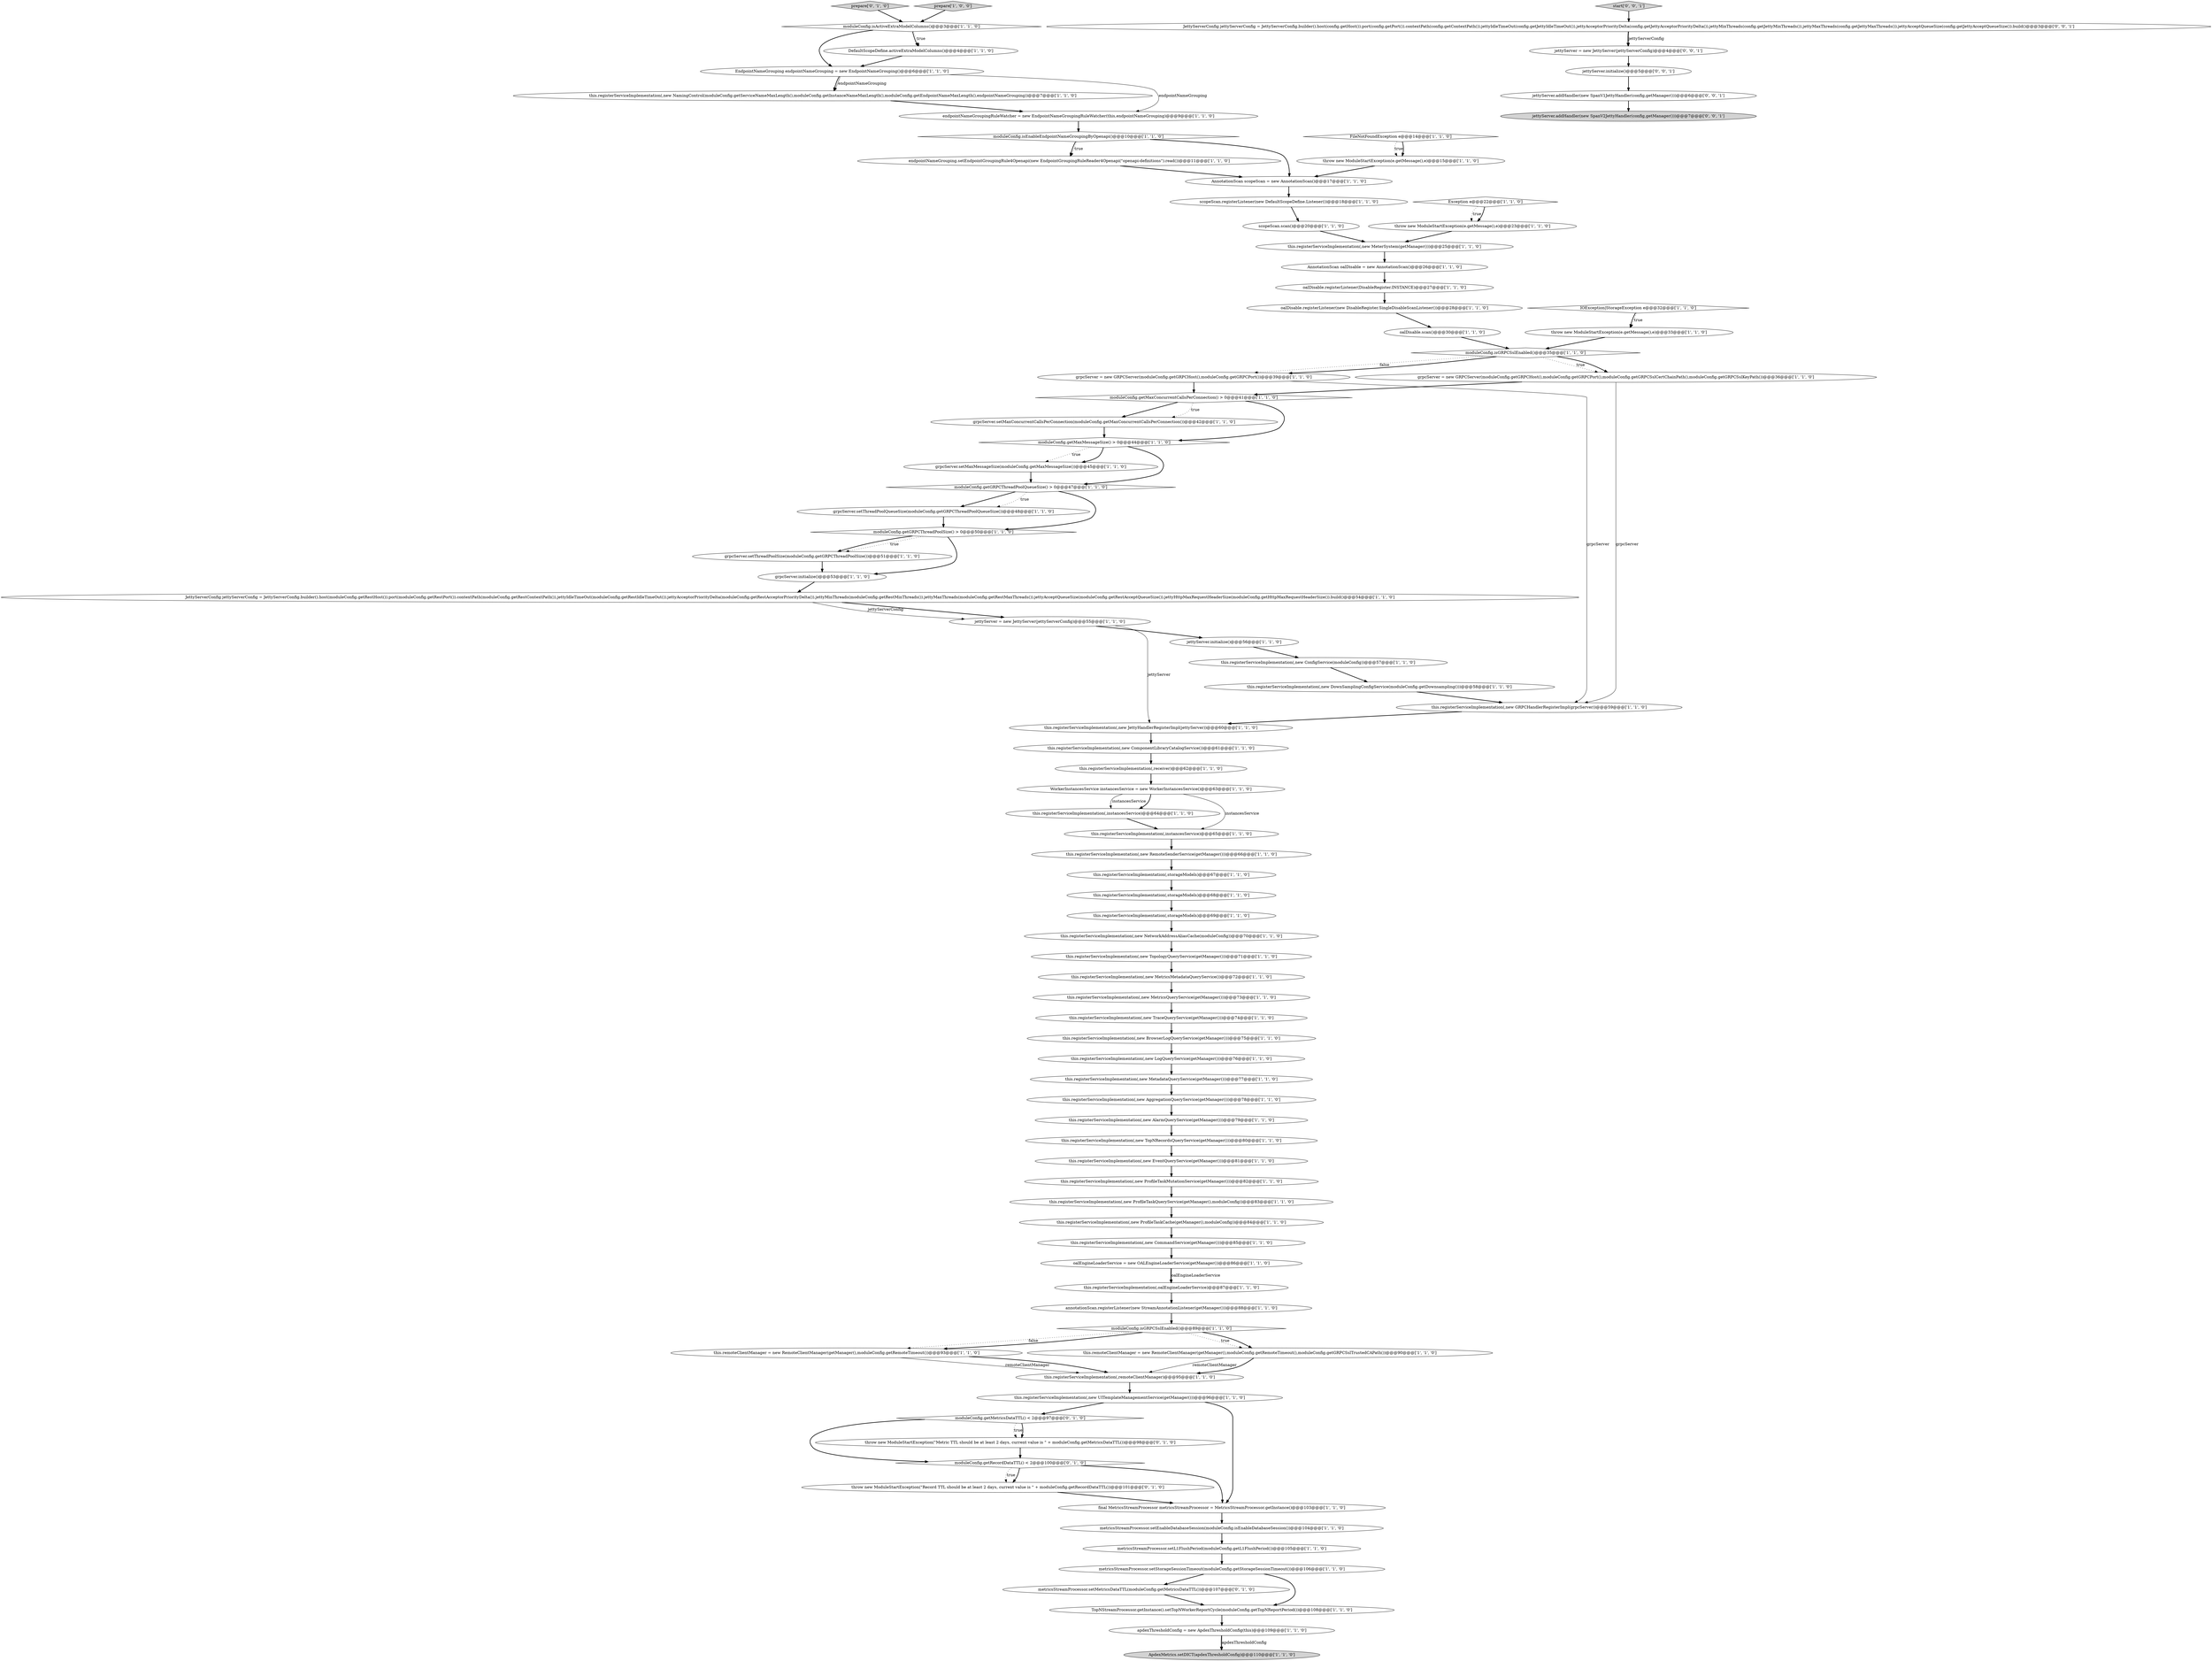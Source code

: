 digraph {
4 [style = filled, label = "scopeScan.scan()@@@20@@@['1', '1', '0']", fillcolor = white, shape = ellipse image = "AAA0AAABBB1BBB"];
87 [style = filled, label = "JettyServerConfig jettyServerConfig = JettyServerConfig.builder().host(config.getHost()).port(config.getPort()).contextPath(config.getContextPath()).jettyIdleTimeOut(config.getJettyIdleTimeOut()).jettyAcceptorPriorityDelta(config.getJettyAcceptorPriorityDelta()).jettyMinThreads(config.getJettyMinThreads()).jettyMaxThreads(config.getJettyMaxThreads()).jettyAcceptQueueSize(config.getJettyAcceptQueueSize()).build()@@@3@@@['0', '0', '1']", fillcolor = white, shape = ellipse image = "AAA0AAABBB3BBB"];
42 [style = filled, label = "this.remoteClientManager = new RemoteClientManager(getManager(),moduleConfig.getRemoteTimeout())@@@93@@@['1', '1', '0']", fillcolor = white, shape = ellipse image = "AAA0AAABBB1BBB"];
56 [style = filled, label = "ApdexMetrics.setDICT(apdexThresholdConfig)@@@110@@@['1', '1', '0']", fillcolor = lightgray, shape = ellipse image = "AAA0AAABBB1BBB"];
41 [style = filled, label = "this.registerServiceImplementation(,storageModels)@@@67@@@['1', '1', '0']", fillcolor = white, shape = ellipse image = "AAA0AAABBB1BBB"];
60 [style = filled, label = "moduleConfig.isEnableEndpointNameGroupingByOpenapi()@@@10@@@['1', '1', '0']", fillcolor = white, shape = diamond image = "AAA0AAABBB1BBB"];
38 [style = filled, label = "grpcServer.setThreadPoolSize(moduleConfig.getGRPCThreadPoolSize())@@@51@@@['1', '1', '0']", fillcolor = white, shape = ellipse image = "AAA0AAABBB1BBB"];
48 [style = filled, label = "grpcServer = new GRPCServer(moduleConfig.getGRPCHost(),moduleConfig.getGRPCPort(),moduleConfig.getGRPCSslCertChainPath(),moduleConfig.getGRPCSslKeyPath())@@@36@@@['1', '1', '0']", fillcolor = white, shape = ellipse image = "AAA0AAABBB1BBB"];
51 [style = filled, label = "JettyServerConfig jettyServerConfig = JettyServerConfig.builder().host(moduleConfig.getRestHost()).port(moduleConfig.getRestPort()).contextPath(moduleConfig.getRestContextPath()).jettyIdleTimeOut(moduleConfig.getRestIdleTimeOut()).jettyAcceptorPriorityDelta(moduleConfig.getRestAcceptorPriorityDelta()).jettyMinThreads(moduleConfig.getRestMinThreads()).jettyMaxThreads(moduleConfig.getRestMaxThreads()).jettyAcceptQueueSize(moduleConfig.getRestAcceptQueueSize()).jettyHttpMaxRequestHeaderSize(moduleConfig.getHttpMaxRequestHeaderSize()).build()@@@54@@@['1', '1', '0']", fillcolor = white, shape = ellipse image = "AAA0AAABBB1BBB"];
92 [style = filled, label = "jettyServer.addHandler(new SpanV2JettyHandler(config,getManager()))@@@7@@@['0', '0', '1']", fillcolor = lightgray, shape = ellipse image = "AAA0AAABBB3BBB"];
76 [style = filled, label = "this.registerServiceImplementation(,new DownSamplingConfigService(moduleConfig.getDownsampling()))@@@58@@@['1', '1', '0']", fillcolor = white, shape = ellipse image = "AAA0AAABBB1BBB"];
8 [style = filled, label = "this.registerServiceImplementation(,instancesService)@@@64@@@['1', '1', '0']", fillcolor = white, shape = ellipse image = "AAA0AAABBB1BBB"];
24 [style = filled, label = "this.registerServiceImplementation(,receiver)@@@62@@@['1', '1', '0']", fillcolor = white, shape = ellipse image = "AAA0AAABBB1BBB"];
31 [style = filled, label = "grpcServer.setMaxMessageSize(moduleConfig.getMaxMessageSize())@@@45@@@['1', '1', '0']", fillcolor = white, shape = ellipse image = "AAA0AAABBB1BBB"];
52 [style = filled, label = "this.registerServiceImplementation(,new TopologyQueryService(getManager()))@@@71@@@['1', '1', '0']", fillcolor = white, shape = ellipse image = "AAA0AAABBB1BBB"];
20 [style = filled, label = "oalEngineLoaderService = new OALEngineLoaderService(getManager())@@@86@@@['1', '1', '0']", fillcolor = white, shape = ellipse image = "AAA0AAABBB1BBB"];
65 [style = filled, label = "this.registerServiceImplementation(,new CommandService(getManager()))@@@85@@@['1', '1', '0']", fillcolor = white, shape = ellipse image = "AAA0AAABBB1BBB"];
7 [style = filled, label = "apdexThresholdConfig = new ApdexThresholdConfig(this)@@@109@@@['1', '1', '0']", fillcolor = white, shape = ellipse image = "AAA0AAABBB1BBB"];
86 [style = filled, label = "moduleConfig.getMetricsDataTTL() < 2@@@97@@@['0', '1', '0']", fillcolor = white, shape = diamond image = "AAA1AAABBB2BBB"];
69 [style = filled, label = "this.registerServiceImplementation(,new NetworkAddressAliasCache(moduleConfig))@@@70@@@['1', '1', '0']", fillcolor = white, shape = ellipse image = "AAA0AAABBB1BBB"];
5 [style = filled, label = "this.registerServiceImplementation(,new MeterSystem(getManager()))@@@25@@@['1', '1', '0']", fillcolor = white, shape = ellipse image = "AAA0AAABBB1BBB"];
36 [style = filled, label = "this.registerServiceImplementation(,new AggregationQueryService(getManager()))@@@78@@@['1', '1', '0']", fillcolor = white, shape = ellipse image = "AAA0AAABBB1BBB"];
64 [style = filled, label = "this.registerServiceImplementation(,new ComponentLibraryCatalogService())@@@61@@@['1', '1', '0']", fillcolor = white, shape = ellipse image = "AAA0AAABBB1BBB"];
85 [style = filled, label = "prepare['0', '1', '0']", fillcolor = lightgray, shape = diamond image = "AAA0AAABBB2BBB"];
2 [style = filled, label = "this.registerServiceImplementation(,storageModels)@@@69@@@['1', '1', '0']", fillcolor = white, shape = ellipse image = "AAA0AAABBB1BBB"];
27 [style = filled, label = "moduleConfig.isGRPCSslEnabled()@@@35@@@['1', '1', '0']", fillcolor = white, shape = diamond image = "AAA0AAABBB1BBB"];
71 [style = filled, label = "metricsStreamProcessor.setEnableDatabaseSession(moduleConfig.isEnableDatabaseSession())@@@104@@@['1', '1', '0']", fillcolor = white, shape = ellipse image = "AAA0AAABBB1BBB"];
22 [style = filled, label = "prepare['1', '0', '0']", fillcolor = lightgray, shape = diamond image = "AAA0AAABBB1BBB"];
91 [style = filled, label = "jettyServer.initialize()@@@5@@@['0', '0', '1']", fillcolor = white, shape = ellipse image = "AAA0AAABBB3BBB"];
84 [style = filled, label = "throw new ModuleStartException(\"Metric TTL should be at least 2 days, current value is \" + moduleConfig.getMetricsDataTTL())@@@98@@@['0', '1', '0']", fillcolor = white, shape = ellipse image = "AAA1AAABBB2BBB"];
34 [style = filled, label = "oalDisable.registerListener(new DisableRegister.SingleDisableScanListener())@@@28@@@['1', '1', '0']", fillcolor = white, shape = ellipse image = "AAA0AAABBB1BBB"];
59 [style = filled, label = "jettyServer = new JettyServer(jettyServerConfig)@@@55@@@['1', '1', '0']", fillcolor = white, shape = ellipse image = "AAA0AAABBB1BBB"];
15 [style = filled, label = "WorkerInstancesService instancesService = new WorkerInstancesService()@@@63@@@['1', '1', '0']", fillcolor = white, shape = ellipse image = "AAA0AAABBB1BBB"];
37 [style = filled, label = "metricsStreamProcessor.setL1FlushPeriod(moduleConfig.getL1FlushPeriod())@@@105@@@['1', '1', '0']", fillcolor = white, shape = ellipse image = "AAA0AAABBB1BBB"];
14 [style = filled, label = "grpcServer.setMaxConcurrentCallsPerConnection(moduleConfig.getMaxConcurrentCallsPerConnection())@@@42@@@['1', '1', '0']", fillcolor = white, shape = ellipse image = "AAA0AAABBB1BBB"];
49 [style = filled, label = "grpcServer = new GRPCServer(moduleConfig.getGRPCHost(),moduleConfig.getGRPCPort())@@@39@@@['1', '1', '0']", fillcolor = white, shape = ellipse image = "AAA0AAABBB1BBB"];
75 [style = filled, label = "FileNotFoundException e@@@14@@@['1', '1', '0']", fillcolor = white, shape = diamond image = "AAA0AAABBB1BBB"];
19 [style = filled, label = "this.registerServiceImplementation(,remoteClientManager)@@@95@@@['1', '1', '0']", fillcolor = white, shape = ellipse image = "AAA0AAABBB1BBB"];
35 [style = filled, label = "this.registerServiceImplementation(,new MetadataQueryService(getManager()))@@@77@@@['1', '1', '0']", fillcolor = white, shape = ellipse image = "AAA0AAABBB1BBB"];
43 [style = filled, label = "IOException|StorageException e@@@32@@@['1', '1', '0']", fillcolor = white, shape = diamond image = "AAA0AAABBB1BBB"];
47 [style = filled, label = "this.registerServiceImplementation(,new LogQueryService(getManager()))@@@76@@@['1', '1', '0']", fillcolor = white, shape = ellipse image = "AAA0AAABBB1BBB"];
67 [style = filled, label = "jettyServer.initialize()@@@56@@@['1', '1', '0']", fillcolor = white, shape = ellipse image = "AAA0AAABBB1BBB"];
89 [style = filled, label = "jettyServer.addHandler(new SpanV1JettyHandler(config,getManager()))@@@6@@@['0', '0', '1']", fillcolor = white, shape = ellipse image = "AAA0AAABBB3BBB"];
26 [style = filled, label = "annotationScan.registerListener(new StreamAnnotationListener(getManager()))@@@88@@@['1', '1', '0']", fillcolor = white, shape = ellipse image = "AAA0AAABBB1BBB"];
83 [style = filled, label = "metricsStreamProcessor.setMetricsDataTTL(moduleConfig.getMetricsDataTTL())@@@107@@@['0', '1', '0']", fillcolor = white, shape = ellipse image = "AAA1AAABBB2BBB"];
11 [style = filled, label = "this.registerServiceImplementation(,new RemoteSenderService(getManager()))@@@66@@@['1', '1', '0']", fillcolor = white, shape = ellipse image = "AAA0AAABBB1BBB"];
1 [style = filled, label = "oalDisable.registerListener(DisableRegister.INSTANCE)@@@27@@@['1', '1', '0']", fillcolor = white, shape = ellipse image = "AAA0AAABBB1BBB"];
28 [style = filled, label = "this.registerServiceImplementation(,new MetricsQueryService(getManager()))@@@73@@@['1', '1', '0']", fillcolor = white, shape = ellipse image = "AAA0AAABBB1BBB"];
21 [style = filled, label = "this.registerServiceImplementation(,storageModels)@@@68@@@['1', '1', '0']", fillcolor = white, shape = ellipse image = "AAA0AAABBB1BBB"];
10 [style = filled, label = "this.registerServiceImplementation(,new EventQueryService(getManager()))@@@81@@@['1', '1', '0']", fillcolor = white, shape = ellipse image = "AAA0AAABBB1BBB"];
63 [style = filled, label = "this.registerServiceImplementation(,new AlarmQueryService(getManager()))@@@79@@@['1', '1', '0']", fillcolor = white, shape = ellipse image = "AAA0AAABBB1BBB"];
81 [style = filled, label = "moduleConfig.getRecordDataTTL() < 2@@@100@@@['0', '1', '0']", fillcolor = white, shape = diamond image = "AAA1AAABBB2BBB"];
80 [style = filled, label = "grpcServer.setThreadPoolQueueSize(moduleConfig.getGRPCThreadPoolQueueSize())@@@48@@@['1', '1', '0']", fillcolor = white, shape = ellipse image = "AAA0AAABBB1BBB"];
70 [style = filled, label = "moduleConfig.isActiveExtraModelColumns()@@@3@@@['1', '1', '0']", fillcolor = white, shape = diamond image = "AAA0AAABBB1BBB"];
6 [style = filled, label = "grpcServer.initialize()@@@53@@@['1', '1', '0']", fillcolor = white, shape = ellipse image = "AAA0AAABBB1BBB"];
79 [style = filled, label = "oalDisable.scan()@@@30@@@['1', '1', '0']", fillcolor = white, shape = ellipse image = "AAA0AAABBB1BBB"];
3 [style = filled, label = "final MetricsStreamProcessor metricsStreamProcessor = MetricsStreamProcessor.getInstance()@@@103@@@['1', '1', '0']", fillcolor = white, shape = ellipse image = "AAA0AAABBB1BBB"];
0 [style = filled, label = "this.registerServiceImplementation(,instancesService)@@@65@@@['1', '1', '0']", fillcolor = white, shape = ellipse image = "AAA0AAABBB1BBB"];
66 [style = filled, label = "this.registerServiceImplementation(,new TopNRecordsQueryService(getManager()))@@@80@@@['1', '1', '0']", fillcolor = white, shape = ellipse image = "AAA0AAABBB1BBB"];
88 [style = filled, label = "jettyServer = new JettyServer(jettyServerConfig)@@@4@@@['0', '0', '1']", fillcolor = white, shape = ellipse image = "AAA0AAABBB3BBB"];
17 [style = filled, label = "moduleConfig.getGRPCThreadPoolQueueSize() > 0@@@47@@@['1', '1', '0']", fillcolor = white, shape = diamond image = "AAA0AAABBB1BBB"];
72 [style = filled, label = "Exception e@@@22@@@['1', '1', '0']", fillcolor = white, shape = diamond image = "AAA0AAABBB1BBB"];
58 [style = filled, label = "endpointNameGroupingRuleWatcher = new EndpointNameGroupingRuleWatcher(this,endpointNameGrouping)@@@9@@@['1', '1', '0']", fillcolor = white, shape = ellipse image = "AAA0AAABBB1BBB"];
23 [style = filled, label = "this.remoteClientManager = new RemoteClientManager(getManager(),moduleConfig.getRemoteTimeout(),moduleConfig.getGRPCSslTrustedCAPath())@@@90@@@['1', '1', '0']", fillcolor = white, shape = ellipse image = "AAA0AAABBB1BBB"];
78 [style = filled, label = "scopeScan.registerListener(new DefaultScopeDefine.Listener())@@@18@@@['1', '1', '0']", fillcolor = white, shape = ellipse image = "AAA0AAABBB1BBB"];
30 [style = filled, label = "AnnotationScan oalDisable = new AnnotationScan()@@@26@@@['1', '1', '0']", fillcolor = white, shape = ellipse image = "AAA0AAABBB1BBB"];
45 [style = filled, label = "this.registerServiceImplementation(,new ProfileTaskQueryService(getManager(),moduleConfig))@@@83@@@['1', '1', '0']", fillcolor = white, shape = ellipse image = "AAA0AAABBB1BBB"];
57 [style = filled, label = "this.registerServiceImplementation(,new NamingControl(moduleConfig.getServiceNameMaxLength(),moduleConfig.getInstanceNameMaxLength(),moduleConfig.getEndpointNameMaxLength(),endpointNameGrouping))@@@7@@@['1', '1', '0']", fillcolor = white, shape = ellipse image = "AAA0AAABBB1BBB"];
44 [style = filled, label = "this.registerServiceImplementation(,new JettyHandlerRegisterImpl(jettyServer))@@@60@@@['1', '1', '0']", fillcolor = white, shape = ellipse image = "AAA0AAABBB1BBB"];
61 [style = filled, label = "moduleConfig.getMaxConcurrentCallsPerConnection() > 0@@@41@@@['1', '1', '0']", fillcolor = white, shape = diamond image = "AAA0AAABBB1BBB"];
55 [style = filled, label = "this.registerServiceImplementation(,new MetricsMetadataQueryService())@@@72@@@['1', '1', '0']", fillcolor = white, shape = ellipse image = "AAA0AAABBB1BBB"];
53 [style = filled, label = "EndpointNameGrouping endpointNameGrouping = new EndpointNameGrouping()@@@6@@@['1', '1', '0']", fillcolor = white, shape = ellipse image = "AAA0AAABBB1BBB"];
68 [style = filled, label = "metricsStreamProcessor.setStorageSessionTimeout(moduleConfig.getStorageSessionTimeout())@@@106@@@['1', '1', '0']", fillcolor = white, shape = ellipse image = "AAA0AAABBB1BBB"];
82 [style = filled, label = "throw new ModuleStartException(\"Record TTL should be at least 2 days, current value is \" + moduleConfig.getRecordDataTTL())@@@101@@@['0', '1', '0']", fillcolor = white, shape = ellipse image = "AAA1AAABBB2BBB"];
39 [style = filled, label = "moduleConfig.getGRPCThreadPoolSize() > 0@@@50@@@['1', '1', '0']", fillcolor = white, shape = diamond image = "AAA0AAABBB1BBB"];
54 [style = filled, label = "moduleConfig.isGRPCSslEnabled()@@@89@@@['1', '1', '0']", fillcolor = white, shape = diamond image = "AAA0AAABBB1BBB"];
16 [style = filled, label = "this.registerServiceImplementation(,new GRPCHandlerRegisterImpl(grpcServer))@@@59@@@['1', '1', '0']", fillcolor = white, shape = ellipse image = "AAA0AAABBB1BBB"];
90 [style = filled, label = "start['0', '0', '1']", fillcolor = lightgray, shape = diamond image = "AAA0AAABBB3BBB"];
62 [style = filled, label = "endpointNameGrouping.setEndpointGroupingRule4Openapi(new EndpointGroupingRuleReader4Openapi(\"openapi-definitions\").read())@@@11@@@['1', '1', '0']", fillcolor = white, shape = ellipse image = "AAA0AAABBB1BBB"];
13 [style = filled, label = "throw new ModuleStartException(e.getMessage(),e)@@@15@@@['1', '1', '0']", fillcolor = white, shape = ellipse image = "AAA0AAABBB1BBB"];
32 [style = filled, label = "this.registerServiceImplementation(,new ProfileTaskMutationService(getManager()))@@@82@@@['1', '1', '0']", fillcolor = white, shape = ellipse image = "AAA0AAABBB1BBB"];
46 [style = filled, label = "this.registerServiceImplementation(,new BrowserLogQueryService(getManager()))@@@75@@@['1', '1', '0']", fillcolor = white, shape = ellipse image = "AAA0AAABBB1BBB"];
40 [style = filled, label = "this.registerServiceImplementation(,new ProfileTaskCache(getManager(),moduleConfig))@@@84@@@['1', '1', '0']", fillcolor = white, shape = ellipse image = "AAA0AAABBB1BBB"];
73 [style = filled, label = "DefaultScopeDefine.activeExtraModelColumns()@@@4@@@['1', '1', '0']", fillcolor = white, shape = ellipse image = "AAA0AAABBB1BBB"];
25 [style = filled, label = "this.registerServiceImplementation(,new TraceQueryService(getManager()))@@@74@@@['1', '1', '0']", fillcolor = white, shape = ellipse image = "AAA0AAABBB1BBB"];
74 [style = filled, label = "throw new ModuleStartException(e.getMessage(),e)@@@33@@@['1', '1', '0']", fillcolor = white, shape = ellipse image = "AAA0AAABBB1BBB"];
29 [style = filled, label = "this.registerServiceImplementation(,oalEngineLoaderService)@@@87@@@['1', '1', '0']", fillcolor = white, shape = ellipse image = "AAA0AAABBB1BBB"];
77 [style = filled, label = "TopNStreamProcessor.getInstance().setTopNWorkerReportCycle(moduleConfig.getTopNReportPeriod())@@@108@@@['1', '1', '0']", fillcolor = white, shape = ellipse image = "AAA0AAABBB1BBB"];
18 [style = filled, label = "this.registerServiceImplementation(,new ConfigService(moduleConfig))@@@57@@@['1', '1', '0']", fillcolor = white, shape = ellipse image = "AAA0AAABBB1BBB"];
12 [style = filled, label = "this.registerServiceImplementation(,new UITemplateManagementService(getManager()))@@@96@@@['1', '1', '0']", fillcolor = white, shape = ellipse image = "AAA0AAABBB1BBB"];
9 [style = filled, label = "throw new ModuleStartException(e.getMessage(),e)@@@23@@@['1', '1', '0']", fillcolor = white, shape = ellipse image = "AAA0AAABBB1BBB"];
50 [style = filled, label = "moduleConfig.getMaxMessageSize() > 0@@@44@@@['1', '1', '0']", fillcolor = white, shape = diamond image = "AAA0AAABBB1BBB"];
33 [style = filled, label = "AnnotationScan scopeScan = new AnnotationScan()@@@17@@@['1', '1', '0']", fillcolor = white, shape = ellipse image = "AAA0AAABBB1BBB"];
76->16 [style = bold, label=""];
82->3 [style = bold, label=""];
62->33 [style = bold, label=""];
60->62 [style = dotted, label="true"];
46->47 [style = bold, label=""];
38->6 [style = bold, label=""];
53->57 [style = solid, label="endpointNameGrouping"];
39->38 [style = dotted, label="true"];
54->23 [style = dotted, label="true"];
81->82 [style = bold, label=""];
52->55 [style = bold, label=""];
51->59 [style = bold, label=""];
6->51 [style = bold, label=""];
74->27 [style = bold, label=""];
7->56 [style = bold, label=""];
83->77 [style = bold, label=""];
77->7 [style = bold, label=""];
54->42 [style = dotted, label="false"];
23->19 [style = solid, label="remoteClientManager"];
41->21 [style = bold, label=""];
25->46 [style = bold, label=""];
17->39 [style = bold, label=""];
75->13 [style = dotted, label="true"];
22->70 [style = bold, label=""];
15->8 [style = bold, label=""];
68->83 [style = bold, label=""];
43->74 [style = bold, label=""];
12->86 [style = bold, label=""];
50->17 [style = bold, label=""];
85->70 [style = bold, label=""];
2->69 [style = bold, label=""];
26->54 [style = bold, label=""];
42->19 [style = solid, label="remoteClientManager"];
65->20 [style = bold, label=""];
49->16 [style = solid, label="grpcServer"];
86->84 [style = dotted, label="true"];
0->11 [style = bold, label=""];
50->31 [style = bold, label=""];
86->84 [style = bold, label=""];
87->88 [style = bold, label=""];
51->59 [style = solid, label="jettyServerConfig"];
70->73 [style = dotted, label="true"];
63->66 [style = bold, label=""];
55->28 [style = bold, label=""];
72->9 [style = dotted, label="true"];
17->80 [style = dotted, label="true"];
59->67 [style = bold, label=""];
59->44 [style = solid, label="jettyServer"];
31->17 [style = bold, label=""];
64->24 [style = bold, label=""];
91->89 [style = bold, label=""];
68->77 [style = bold, label=""];
35->36 [style = bold, label=""];
20->29 [style = bold, label=""];
37->68 [style = bold, label=""];
72->9 [style = bold, label=""];
1->34 [style = bold, label=""];
78->4 [style = bold, label=""];
27->49 [style = dotted, label="false"];
86->81 [style = bold, label=""];
66->10 [style = bold, label=""];
58->60 [style = bold, label=""];
81->82 [style = dotted, label="true"];
45->40 [style = bold, label=""];
39->6 [style = bold, label=""];
8->0 [style = bold, label=""];
69->52 [style = bold, label=""];
70->53 [style = bold, label=""];
32->45 [style = bold, label=""];
17->80 [style = bold, label=""];
27->49 [style = bold, label=""];
47->35 [style = bold, label=""];
3->71 [style = bold, label=""];
53->57 [style = bold, label=""];
20->29 [style = solid, label="oalEngineLoaderService"];
71->37 [style = bold, label=""];
7->56 [style = solid, label="apdexThresholdConfig"];
11->41 [style = bold, label=""];
12->3 [style = bold, label=""];
54->42 [style = bold, label=""];
48->16 [style = solid, label="grpcServer"];
42->19 [style = bold, label=""];
33->78 [style = bold, label=""];
90->87 [style = bold, label=""];
27->48 [style = dotted, label="true"];
30->1 [style = bold, label=""];
15->8 [style = solid, label="instancesService"];
88->91 [style = bold, label=""];
67->18 [style = bold, label=""];
84->81 [style = bold, label=""];
40->65 [style = bold, label=""];
9->5 [style = bold, label=""];
14->50 [style = bold, label=""];
79->27 [style = bold, label=""];
61->50 [style = bold, label=""];
57->58 [style = bold, label=""];
44->64 [style = bold, label=""];
43->74 [style = dotted, label="true"];
10->32 [style = bold, label=""];
80->39 [style = bold, label=""];
27->48 [style = bold, label=""];
23->19 [style = bold, label=""];
87->88 [style = solid, label="jettyServerConfig"];
4->5 [style = bold, label=""];
39->38 [style = bold, label=""];
24->15 [style = bold, label=""];
61->14 [style = dotted, label="true"];
50->31 [style = dotted, label="true"];
70->73 [style = bold, label=""];
13->33 [style = bold, label=""];
89->92 [style = bold, label=""];
18->76 [style = bold, label=""];
60->33 [style = bold, label=""];
21->2 [style = bold, label=""];
16->44 [style = bold, label=""];
60->62 [style = bold, label=""];
48->61 [style = bold, label=""];
36->63 [style = bold, label=""];
5->30 [style = bold, label=""];
54->23 [style = bold, label=""];
75->13 [style = bold, label=""];
81->3 [style = bold, label=""];
15->0 [style = solid, label="instancesService"];
73->53 [style = bold, label=""];
34->79 [style = bold, label=""];
19->12 [style = bold, label=""];
49->61 [style = bold, label=""];
61->14 [style = bold, label=""];
28->25 [style = bold, label=""];
53->58 [style = solid, label="endpointNameGrouping"];
29->26 [style = bold, label=""];
}
